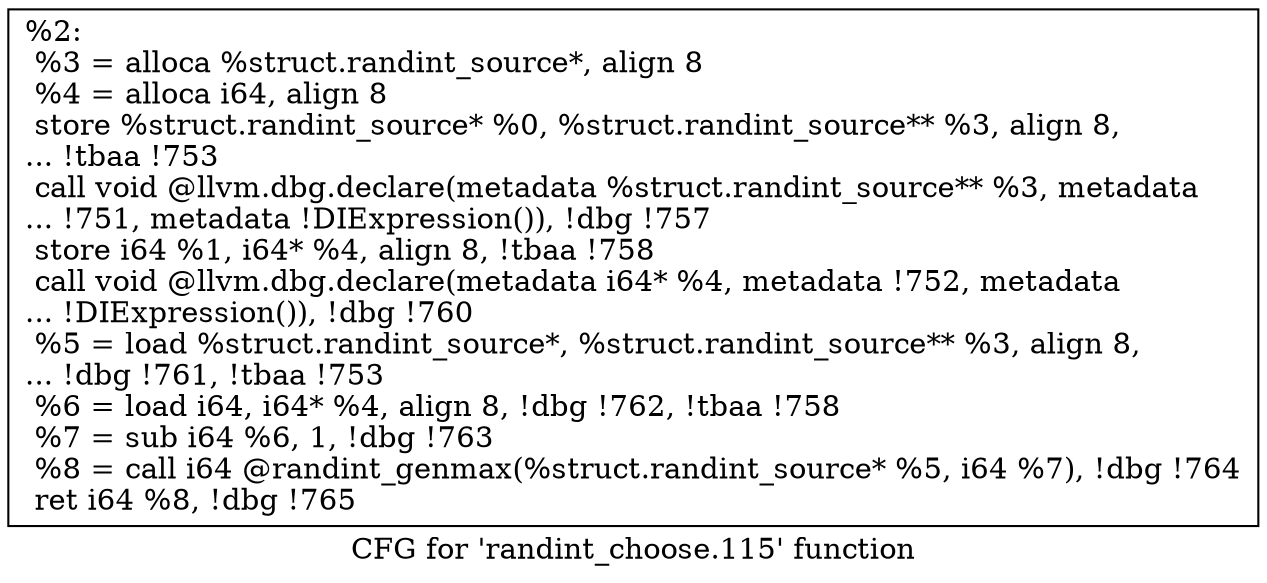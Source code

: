 digraph "CFG for 'randint_choose.115' function" {
	label="CFG for 'randint_choose.115' function";

	Node0x1e37e90 [shape=record,label="{%2:\l  %3 = alloca %struct.randint_source*, align 8\l  %4 = alloca i64, align 8\l  store %struct.randint_source* %0, %struct.randint_source** %3, align 8,\l... !tbaa !753\l  call void @llvm.dbg.declare(metadata %struct.randint_source** %3, metadata\l... !751, metadata !DIExpression()), !dbg !757\l  store i64 %1, i64* %4, align 8, !tbaa !758\l  call void @llvm.dbg.declare(metadata i64* %4, metadata !752, metadata\l... !DIExpression()), !dbg !760\l  %5 = load %struct.randint_source*, %struct.randint_source** %3, align 8,\l... !dbg !761, !tbaa !753\l  %6 = load i64, i64* %4, align 8, !dbg !762, !tbaa !758\l  %7 = sub i64 %6, 1, !dbg !763\l  %8 = call i64 @randint_genmax(%struct.randint_source* %5, i64 %7), !dbg !764\l  ret i64 %8, !dbg !765\l}"];
}
